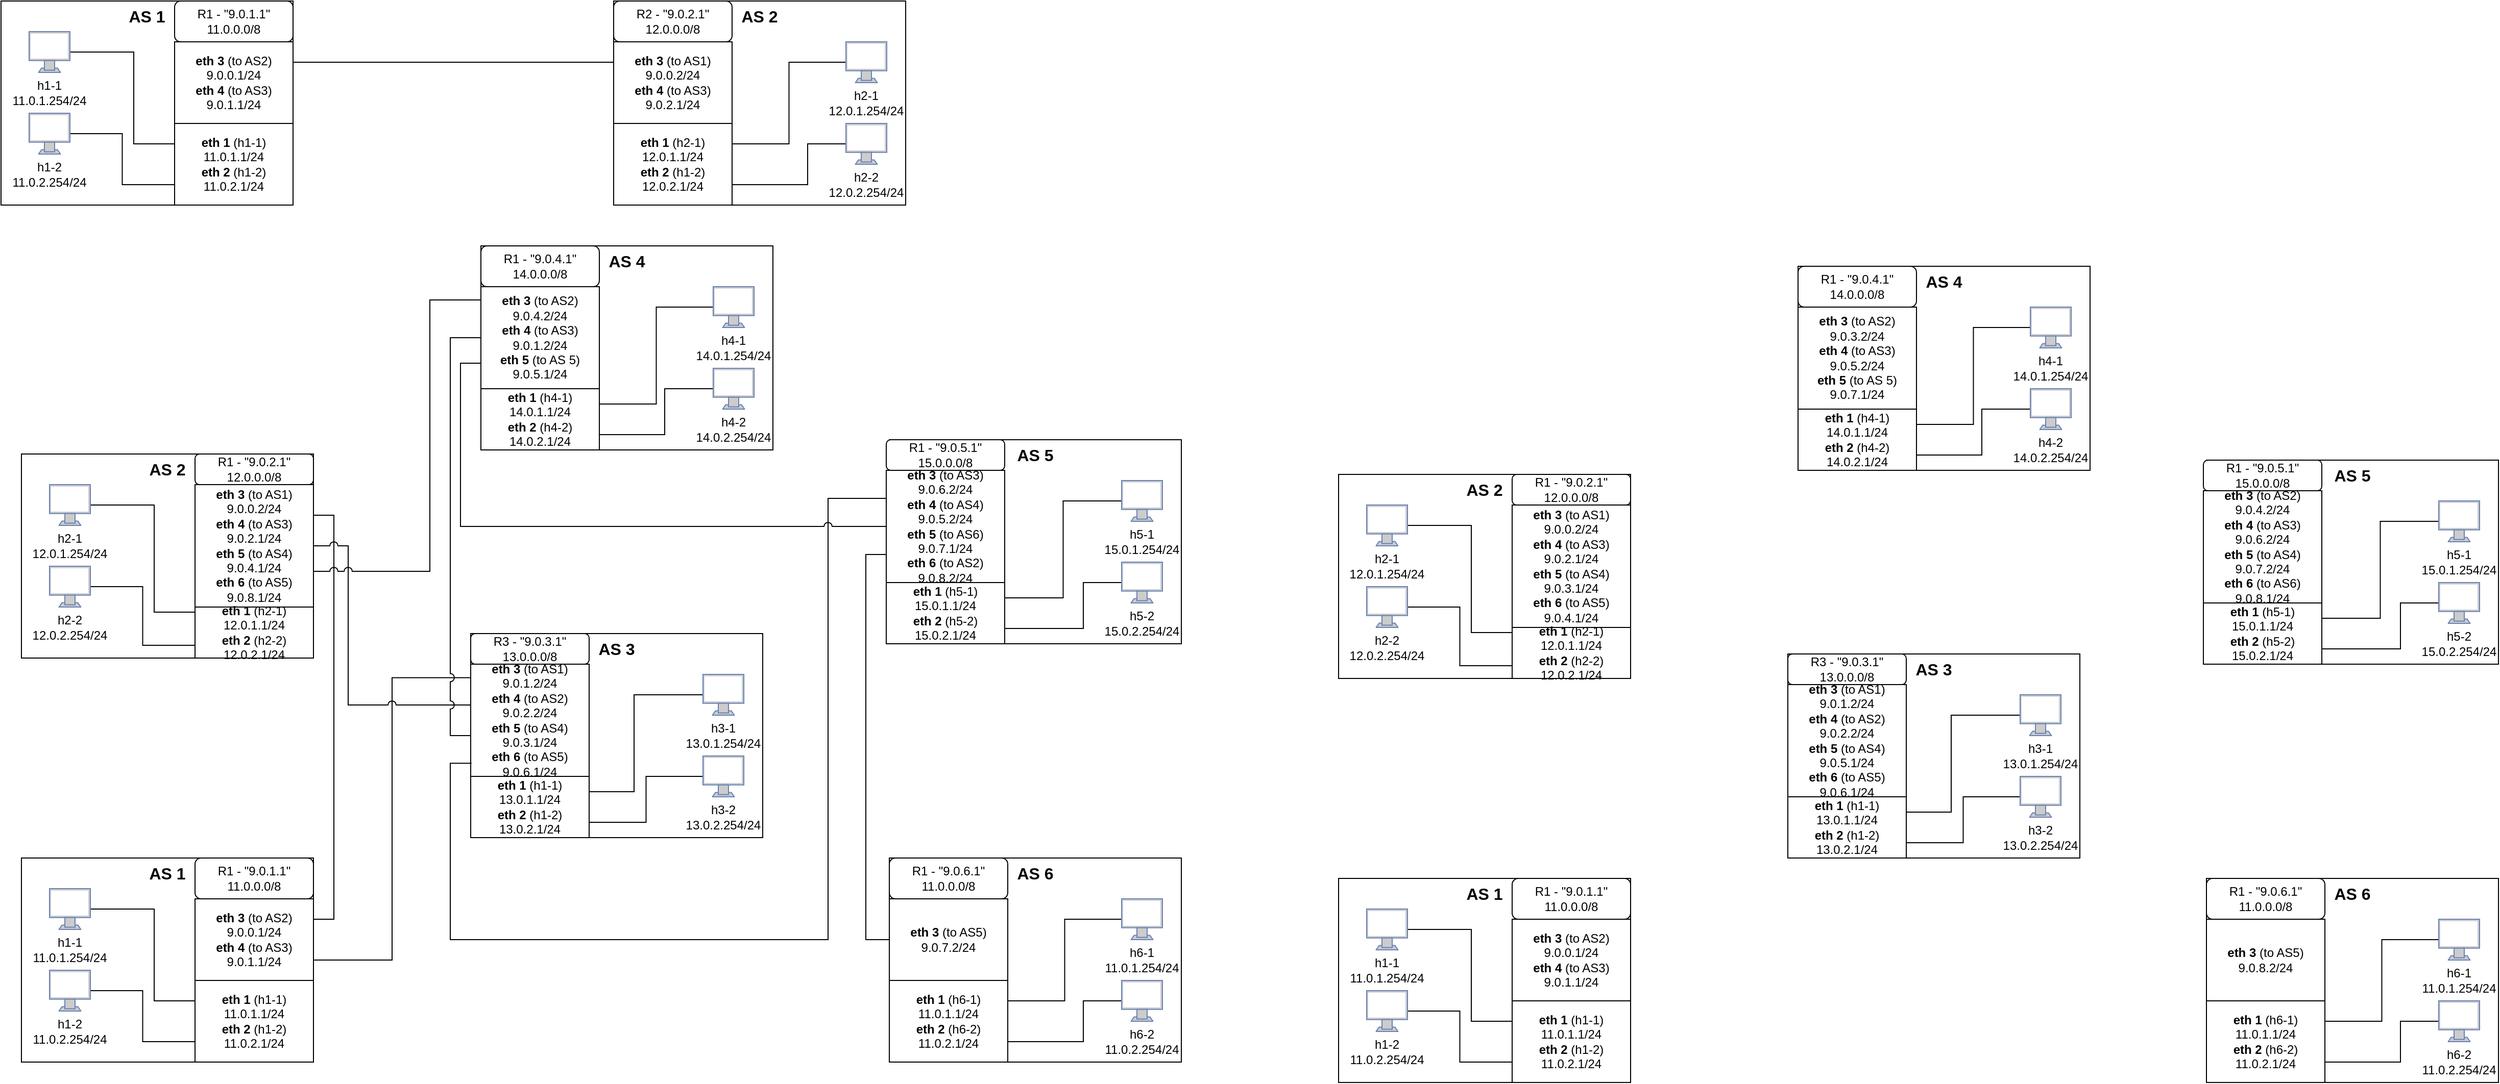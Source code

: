 <mxfile version="22.0.8" type="github">
  <diagram name="Page-1" id="0Aqso-qwS6Z3J9IVTtWJ">
    <mxGraphModel dx="1247" dy="1550" grid="1" gridSize="10" guides="1" tooltips="1" connect="1" arrows="1" fold="1" page="1" pageScale="1" pageWidth="1169" pageHeight="827" math="0" shadow="0">
      <root>
        <mxCell id="0" />
        <mxCell id="1" parent="0" />
        <mxCell id="vTHljmjJwnldgzH6gSCa-15" value="" style="group" parent="1" vertex="1" connectable="0">
          <mxGeometry y="-230" width="286" height="200" as="geometry" />
        </mxCell>
        <mxCell id="vTHljmjJwnldgzH6gSCa-3" value="" style="rounded=0;whiteSpace=wrap;html=1;" parent="vTHljmjJwnldgzH6gSCa-15" vertex="1">
          <mxGeometry width="286" height="200" as="geometry" />
        </mxCell>
        <mxCell id="vTHljmjJwnldgzH6gSCa-4" value="R1 - &quot;9.0.1.1&quot;&lt;br&gt;11.0.0.0/8" style="rounded=1;whiteSpace=wrap;html=1;" parent="vTHljmjJwnldgzH6gSCa-15" vertex="1">
          <mxGeometry x="170" width="116" height="40" as="geometry" />
        </mxCell>
        <mxCell id="vTHljmjJwnldgzH6gSCa-5" value="&lt;b&gt;eth 3 &lt;/b&gt;(to AS2)&lt;br&gt;9.0.0.1/24&lt;br&gt;&lt;b&gt;eth 4 &lt;/b&gt;(to AS3)&lt;br&gt;9.0.1.1/24" style="rounded=0;whiteSpace=wrap;html=1;" parent="vTHljmjJwnldgzH6gSCa-15" vertex="1">
          <mxGeometry x="170" y="40" width="116" height="80" as="geometry" />
        </mxCell>
        <mxCell id="vTHljmjJwnldgzH6gSCa-6" value="&lt;b&gt;eth 1&amp;nbsp;&lt;/b&gt;(h1-1)&lt;br&gt;11.0.1.1/24&lt;br&gt;&lt;b&gt;eth 2&amp;nbsp;&lt;/b&gt;(h1-2)&lt;br&gt;11.0.2.1/24" style="rounded=0;whiteSpace=wrap;html=1;" parent="vTHljmjJwnldgzH6gSCa-15" vertex="1">
          <mxGeometry x="170" y="120" width="116" height="80" as="geometry" />
        </mxCell>
        <mxCell id="vTHljmjJwnldgzH6gSCa-13" style="edgeStyle=orthogonalEdgeStyle;rounded=0;orthogonalLoop=1;jettySize=auto;html=1;exitX=1;exitY=0.5;exitDx=0;exitDy=0;exitPerimeter=0;entryX=0;entryY=0.25;entryDx=0;entryDy=0;endArrow=none;endFill=0;" parent="vTHljmjJwnldgzH6gSCa-15" source="vTHljmjJwnldgzH6gSCa-7" target="vTHljmjJwnldgzH6gSCa-6" edge="1">
          <mxGeometry relative="1" as="geometry">
            <Array as="points">
              <mxPoint x="130" y="50" />
              <mxPoint x="130" y="140" />
            </Array>
          </mxGeometry>
        </mxCell>
        <mxCell id="vTHljmjJwnldgzH6gSCa-7" value="" style="fontColor=#0066CC;verticalAlign=top;verticalLabelPosition=bottom;labelPosition=center;align=center;html=1;outlineConnect=0;fillColor=#CCCCCC;strokeColor=#6881B3;gradientColor=none;gradientDirection=north;strokeWidth=2;shape=mxgraph.networks.monitor;" parent="vTHljmjJwnldgzH6gSCa-15" vertex="1">
          <mxGeometry x="27.5" y="30" width="40" height="40" as="geometry" />
        </mxCell>
        <mxCell id="vTHljmjJwnldgzH6gSCa-9" value="h1-1&lt;br&gt;11.0.1.254/24" style="text;html=1;strokeColor=none;fillColor=none;align=center;verticalAlign=middle;whiteSpace=wrap;rounded=0;" parent="vTHljmjJwnldgzH6gSCa-15" vertex="1">
          <mxGeometry x="20" y="75" width="55" height="30" as="geometry" />
        </mxCell>
        <mxCell id="vTHljmjJwnldgzH6gSCa-12" style="edgeStyle=orthogonalEdgeStyle;rounded=0;orthogonalLoop=1;jettySize=auto;html=1;exitX=1;exitY=0.5;exitDx=0;exitDy=0;exitPerimeter=0;entryX=0;entryY=0.75;entryDx=0;entryDy=0;endArrow=none;endFill=0;" parent="vTHljmjJwnldgzH6gSCa-15" source="vTHljmjJwnldgzH6gSCa-10" target="vTHljmjJwnldgzH6gSCa-6" edge="1">
          <mxGeometry relative="1" as="geometry" />
        </mxCell>
        <mxCell id="vTHljmjJwnldgzH6gSCa-10" value="" style="fontColor=#0066CC;verticalAlign=top;verticalLabelPosition=bottom;labelPosition=center;align=center;html=1;outlineConnect=0;fillColor=#CCCCCC;strokeColor=#6881B3;gradientColor=none;gradientDirection=north;strokeWidth=2;shape=mxgraph.networks.monitor;" parent="vTHljmjJwnldgzH6gSCa-15" vertex="1">
          <mxGeometry x="27.5" y="110" width="40" height="40" as="geometry" />
        </mxCell>
        <mxCell id="vTHljmjJwnldgzH6gSCa-11" value="h1-2&lt;br&gt;11.0.2.254/24" style="text;html=1;strokeColor=none;fillColor=none;align=center;verticalAlign=middle;whiteSpace=wrap;rounded=0;" parent="vTHljmjJwnldgzH6gSCa-15" vertex="1">
          <mxGeometry x="20" y="155" width="55" height="30" as="geometry" />
        </mxCell>
        <mxCell id="vTHljmjJwnldgzH6gSCa-14" value="&lt;b&gt;&lt;font style=&quot;font-size: 16px;&quot;&gt;AS 1&lt;/font&gt;&lt;/b&gt;" style="text;html=1;strokeColor=none;fillColor=none;align=center;verticalAlign=middle;whiteSpace=wrap;rounded=0;" parent="vTHljmjJwnldgzH6gSCa-15" vertex="1">
          <mxGeometry x="113" width="60" height="30" as="geometry" />
        </mxCell>
        <mxCell id="vTHljmjJwnldgzH6gSCa-52" value="" style="group" parent="1" vertex="1" connectable="0">
          <mxGeometry x="600" y="-230" width="286" height="200" as="geometry" />
        </mxCell>
        <mxCell id="vTHljmjJwnldgzH6gSCa-53" value="" style="rounded=0;whiteSpace=wrap;html=1;" parent="vTHljmjJwnldgzH6gSCa-52" vertex="1">
          <mxGeometry width="286" height="200" as="geometry" />
        </mxCell>
        <mxCell id="vTHljmjJwnldgzH6gSCa-65" style="edgeStyle=orthogonalEdgeStyle;rounded=0;orthogonalLoop=1;jettySize=auto;html=1;exitX=0;exitY=0.5;exitDx=0;exitDy=0;exitPerimeter=0;entryX=1;entryY=0.25;entryDx=0;entryDy=0;endArrow=none;endFill=0;" parent="vTHljmjJwnldgzH6gSCa-52" source="vTHljmjJwnldgzH6gSCa-58" target="vTHljmjJwnldgzH6gSCa-56" edge="1">
          <mxGeometry relative="1" as="geometry" />
        </mxCell>
        <mxCell id="vTHljmjJwnldgzH6gSCa-58" value="" style="fontColor=#0066CC;verticalAlign=top;verticalLabelPosition=bottom;labelPosition=center;align=center;html=1;outlineConnect=0;fillColor=#CCCCCC;strokeColor=#6881B3;gradientColor=none;gradientDirection=north;strokeWidth=2;shape=mxgraph.networks.monitor;" parent="vTHljmjJwnldgzH6gSCa-52" vertex="1">
          <mxGeometry x="227.5" y="40" width="40" height="40" as="geometry" />
        </mxCell>
        <mxCell id="vTHljmjJwnldgzH6gSCa-59" value="h2-1&lt;br&gt;12.0.1.254/24" style="text;html=1;strokeColor=none;fillColor=none;align=center;verticalAlign=middle;whiteSpace=wrap;rounded=0;" parent="vTHljmjJwnldgzH6gSCa-52" vertex="1">
          <mxGeometry x="220" y="85" width="55" height="30" as="geometry" />
        </mxCell>
        <mxCell id="vTHljmjJwnldgzH6gSCa-66" style="edgeStyle=orthogonalEdgeStyle;rounded=0;orthogonalLoop=1;jettySize=auto;html=1;exitX=0;exitY=0.5;exitDx=0;exitDy=0;exitPerimeter=0;entryX=1;entryY=0.75;entryDx=0;entryDy=0;endArrow=none;endFill=0;" parent="vTHljmjJwnldgzH6gSCa-52" source="vTHljmjJwnldgzH6gSCa-61" target="vTHljmjJwnldgzH6gSCa-56" edge="1">
          <mxGeometry relative="1" as="geometry">
            <Array as="points">
              <mxPoint x="190" y="140" />
              <mxPoint x="190" y="180" />
            </Array>
          </mxGeometry>
        </mxCell>
        <mxCell id="vTHljmjJwnldgzH6gSCa-61" value="" style="fontColor=#0066CC;verticalAlign=top;verticalLabelPosition=bottom;labelPosition=center;align=center;html=1;outlineConnect=0;fillColor=#CCCCCC;strokeColor=#6881B3;gradientColor=none;gradientDirection=north;strokeWidth=2;shape=mxgraph.networks.monitor;" parent="vTHljmjJwnldgzH6gSCa-52" vertex="1">
          <mxGeometry x="227.5" y="120" width="40" height="40" as="geometry" />
        </mxCell>
        <mxCell id="vTHljmjJwnldgzH6gSCa-62" value="h2-2&lt;br&gt;12.0.2.254/24" style="text;html=1;strokeColor=none;fillColor=none;align=center;verticalAlign=middle;whiteSpace=wrap;rounded=0;" parent="vTHljmjJwnldgzH6gSCa-52" vertex="1">
          <mxGeometry x="220" y="165" width="55" height="30" as="geometry" />
        </mxCell>
        <mxCell id="vTHljmjJwnldgzH6gSCa-63" value="&lt;b&gt;&lt;font style=&quot;font-size: 16px;&quot;&gt;AS 2&lt;/font&gt;&lt;/b&gt;" style="text;html=1;strokeColor=none;fillColor=none;align=center;verticalAlign=middle;whiteSpace=wrap;rounded=0;" parent="vTHljmjJwnldgzH6gSCa-52" vertex="1">
          <mxGeometry x="113" width="60" height="30" as="geometry" />
        </mxCell>
        <mxCell id="vTHljmjJwnldgzH6gSCa-54" value="R2 - &quot;9.0.2.1&quot;&lt;br&gt;12.0.0.0/8" style="rounded=1;whiteSpace=wrap;html=1;" parent="vTHljmjJwnldgzH6gSCa-52" vertex="1">
          <mxGeometry width="116" height="40" as="geometry" />
        </mxCell>
        <mxCell id="vTHljmjJwnldgzH6gSCa-55" value="&lt;b&gt;eth 3 &lt;/b&gt;(to AS1)&lt;br&gt;9.0.0.2/24&lt;br&gt;&lt;b&gt;eth 4 &lt;/b&gt;(to AS3)&lt;br&gt;9.0.2.1/24" style="rounded=0;whiteSpace=wrap;html=1;" parent="vTHljmjJwnldgzH6gSCa-52" vertex="1">
          <mxGeometry y="40" width="116" height="80" as="geometry" />
        </mxCell>
        <mxCell id="vTHljmjJwnldgzH6gSCa-56" value="&lt;b&gt;eth 1&amp;nbsp;&lt;/b&gt;(h2-1)&lt;br&gt;12.0.1.1/24&lt;br&gt;&lt;b&gt;eth 2&amp;nbsp;&lt;/b&gt;(h1-2)&lt;br&gt;12.0.2.1/24" style="rounded=0;whiteSpace=wrap;html=1;" parent="vTHljmjJwnldgzH6gSCa-52" vertex="1">
          <mxGeometry y="120" width="116" height="80" as="geometry" />
        </mxCell>
        <mxCell id="vTHljmjJwnldgzH6gSCa-67" style="edgeStyle=orthogonalEdgeStyle;rounded=0;orthogonalLoop=1;jettySize=auto;html=1;exitX=1;exitY=0.25;exitDx=0;exitDy=0;entryX=0;entryY=0.25;entryDx=0;entryDy=0;endArrow=none;endFill=0;" parent="1" source="vTHljmjJwnldgzH6gSCa-5" target="vTHljmjJwnldgzH6gSCa-55" edge="1">
          <mxGeometry relative="1" as="geometry" />
        </mxCell>
        <mxCell id="vTHljmjJwnldgzH6gSCa-80" value="" style="group" parent="1" vertex="1" connectable="0">
          <mxGeometry x="20" y="610" width="286" height="200" as="geometry" />
        </mxCell>
        <mxCell id="vTHljmjJwnldgzH6gSCa-81" value="" style="rounded=0;whiteSpace=wrap;html=1;" parent="vTHljmjJwnldgzH6gSCa-80" vertex="1">
          <mxGeometry width="286" height="200" as="geometry" />
        </mxCell>
        <mxCell id="vTHljmjJwnldgzH6gSCa-82" value="R1 - &quot;9.0.1.1&quot;&lt;br&gt;11.0.0.0/8" style="rounded=1;whiteSpace=wrap;html=1;" parent="vTHljmjJwnldgzH6gSCa-80" vertex="1">
          <mxGeometry x="170" width="116" height="40" as="geometry" />
        </mxCell>
        <mxCell id="vTHljmjJwnldgzH6gSCa-83" value="&lt;b&gt;eth 3 &lt;/b&gt;(to AS2)&lt;br&gt;9.0.0.1/24&lt;br&gt;&lt;b&gt;eth 4 &lt;/b&gt;(to AS3)&lt;br&gt;9.0.1.1/24" style="rounded=0;whiteSpace=wrap;html=1;" parent="vTHljmjJwnldgzH6gSCa-80" vertex="1">
          <mxGeometry x="170" y="40" width="116" height="80" as="geometry" />
        </mxCell>
        <mxCell id="vTHljmjJwnldgzH6gSCa-84" value="&lt;b&gt;eth 1&amp;nbsp;&lt;/b&gt;(h1-1)&lt;br&gt;11.0.1.1/24&lt;br&gt;&lt;b&gt;eth 2&amp;nbsp;&lt;/b&gt;(h1-2)&lt;br&gt;11.0.2.1/24" style="rounded=0;whiteSpace=wrap;html=1;" parent="vTHljmjJwnldgzH6gSCa-80" vertex="1">
          <mxGeometry x="170" y="120" width="116" height="80" as="geometry" />
        </mxCell>
        <mxCell id="vTHljmjJwnldgzH6gSCa-85" style="edgeStyle=orthogonalEdgeStyle;rounded=0;orthogonalLoop=1;jettySize=auto;html=1;exitX=1;exitY=0.5;exitDx=0;exitDy=0;exitPerimeter=0;entryX=0;entryY=0.25;entryDx=0;entryDy=0;endArrow=none;endFill=0;" parent="vTHljmjJwnldgzH6gSCa-80" source="vTHljmjJwnldgzH6gSCa-86" target="vTHljmjJwnldgzH6gSCa-84" edge="1">
          <mxGeometry relative="1" as="geometry">
            <Array as="points">
              <mxPoint x="130" y="50" />
              <mxPoint x="130" y="140" />
            </Array>
          </mxGeometry>
        </mxCell>
        <mxCell id="vTHljmjJwnldgzH6gSCa-86" value="" style="fontColor=#0066CC;verticalAlign=top;verticalLabelPosition=bottom;labelPosition=center;align=center;html=1;outlineConnect=0;fillColor=#CCCCCC;strokeColor=#6881B3;gradientColor=none;gradientDirection=north;strokeWidth=2;shape=mxgraph.networks.monitor;" parent="vTHljmjJwnldgzH6gSCa-80" vertex="1">
          <mxGeometry x="27.5" y="30" width="40" height="40" as="geometry" />
        </mxCell>
        <mxCell id="vTHljmjJwnldgzH6gSCa-87" value="h1-1&lt;br&gt;11.0.1.254/24" style="text;html=1;strokeColor=none;fillColor=none;align=center;verticalAlign=middle;whiteSpace=wrap;rounded=0;" parent="vTHljmjJwnldgzH6gSCa-80" vertex="1">
          <mxGeometry x="20" y="75" width="55" height="30" as="geometry" />
        </mxCell>
        <mxCell id="vTHljmjJwnldgzH6gSCa-88" style="edgeStyle=orthogonalEdgeStyle;rounded=0;orthogonalLoop=1;jettySize=auto;html=1;exitX=1;exitY=0.5;exitDx=0;exitDy=0;exitPerimeter=0;entryX=0;entryY=0.75;entryDx=0;entryDy=0;endArrow=none;endFill=0;" parent="vTHljmjJwnldgzH6gSCa-80" source="vTHljmjJwnldgzH6gSCa-89" target="vTHljmjJwnldgzH6gSCa-84" edge="1">
          <mxGeometry relative="1" as="geometry" />
        </mxCell>
        <mxCell id="vTHljmjJwnldgzH6gSCa-89" value="" style="fontColor=#0066CC;verticalAlign=top;verticalLabelPosition=bottom;labelPosition=center;align=center;html=1;outlineConnect=0;fillColor=#CCCCCC;strokeColor=#6881B3;gradientColor=none;gradientDirection=north;strokeWidth=2;shape=mxgraph.networks.monitor;" parent="vTHljmjJwnldgzH6gSCa-80" vertex="1">
          <mxGeometry x="27.5" y="110" width="40" height="40" as="geometry" />
        </mxCell>
        <mxCell id="vTHljmjJwnldgzH6gSCa-90" value="h1-2&lt;br&gt;11.0.2.254/24" style="text;html=1;strokeColor=none;fillColor=none;align=center;verticalAlign=middle;whiteSpace=wrap;rounded=0;" parent="vTHljmjJwnldgzH6gSCa-80" vertex="1">
          <mxGeometry x="20" y="155" width="55" height="30" as="geometry" />
        </mxCell>
        <mxCell id="vTHljmjJwnldgzH6gSCa-91" value="&lt;b&gt;&lt;font style=&quot;font-size: 16px;&quot;&gt;AS 1&lt;/font&gt;&lt;/b&gt;" style="text;html=1;strokeColor=none;fillColor=none;align=center;verticalAlign=middle;whiteSpace=wrap;rounded=0;" parent="vTHljmjJwnldgzH6gSCa-80" vertex="1">
          <mxGeometry x="113" width="60" height="30" as="geometry" />
        </mxCell>
        <mxCell id="vTHljmjJwnldgzH6gSCa-92" value="" style="group" parent="1" vertex="1" connectable="0">
          <mxGeometry x="870" y="610" width="286" height="200" as="geometry" />
        </mxCell>
        <mxCell id="vTHljmjJwnldgzH6gSCa-93" value="" style="rounded=0;whiteSpace=wrap;html=1;" parent="vTHljmjJwnldgzH6gSCa-92" vertex="1">
          <mxGeometry width="286" height="200" as="geometry" />
        </mxCell>
        <mxCell id="vTHljmjJwnldgzH6gSCa-172" style="edgeStyle=orthogonalEdgeStyle;rounded=0;orthogonalLoop=1;jettySize=auto;html=1;exitX=0;exitY=0.5;exitDx=0;exitDy=0;exitPerimeter=0;entryX=1;entryY=0.25;entryDx=0;entryDy=0;endArrow=none;endFill=0;" parent="vTHljmjJwnldgzH6gSCa-92" source="vTHljmjJwnldgzH6gSCa-98" target="vTHljmjJwnldgzH6gSCa-96" edge="1">
          <mxGeometry relative="1" as="geometry" />
        </mxCell>
        <mxCell id="vTHljmjJwnldgzH6gSCa-98" value="" style="fontColor=#0066CC;verticalAlign=top;verticalLabelPosition=bottom;labelPosition=center;align=center;html=1;outlineConnect=0;fillColor=#CCCCCC;strokeColor=#6881B3;gradientColor=none;gradientDirection=north;strokeWidth=2;shape=mxgraph.networks.monitor;" parent="vTHljmjJwnldgzH6gSCa-92" vertex="1">
          <mxGeometry x="227.5" y="40" width="40" height="40" as="geometry" />
        </mxCell>
        <mxCell id="vTHljmjJwnldgzH6gSCa-99" value="h6-1&lt;br&gt;11.0.1.254/24" style="text;html=1;strokeColor=none;fillColor=none;align=center;verticalAlign=middle;whiteSpace=wrap;rounded=0;" parent="vTHljmjJwnldgzH6gSCa-92" vertex="1">
          <mxGeometry x="220" y="85" width="55" height="30" as="geometry" />
        </mxCell>
        <mxCell id="vTHljmjJwnldgzH6gSCa-173" style="edgeStyle=orthogonalEdgeStyle;rounded=0;orthogonalLoop=1;jettySize=auto;html=1;exitX=0;exitY=0.5;exitDx=0;exitDy=0;exitPerimeter=0;entryX=1;entryY=0.75;entryDx=0;entryDy=0;endArrow=none;endFill=0;" parent="vTHljmjJwnldgzH6gSCa-92" source="vTHljmjJwnldgzH6gSCa-101" target="vTHljmjJwnldgzH6gSCa-96" edge="1">
          <mxGeometry relative="1" as="geometry">
            <Array as="points">
              <mxPoint x="190" y="140" />
              <mxPoint x="190" y="180" />
            </Array>
          </mxGeometry>
        </mxCell>
        <mxCell id="vTHljmjJwnldgzH6gSCa-101" value="" style="fontColor=#0066CC;verticalAlign=top;verticalLabelPosition=bottom;labelPosition=center;align=center;html=1;outlineConnect=0;fillColor=#CCCCCC;strokeColor=#6881B3;gradientColor=none;gradientDirection=north;strokeWidth=2;shape=mxgraph.networks.monitor;" parent="vTHljmjJwnldgzH6gSCa-92" vertex="1">
          <mxGeometry x="227.5" y="120" width="40" height="40" as="geometry" />
        </mxCell>
        <mxCell id="vTHljmjJwnldgzH6gSCa-102" value="h6-2&lt;br&gt;11.0.2.254/24" style="text;html=1;strokeColor=none;fillColor=none;align=center;verticalAlign=middle;whiteSpace=wrap;rounded=0;" parent="vTHljmjJwnldgzH6gSCa-92" vertex="1">
          <mxGeometry x="220" y="165" width="55" height="30" as="geometry" />
        </mxCell>
        <mxCell id="vTHljmjJwnldgzH6gSCa-103" value="&lt;b&gt;&lt;font style=&quot;font-size: 16px;&quot;&gt;AS 6&lt;/font&gt;&lt;/b&gt;" style="text;html=1;strokeColor=none;fillColor=none;align=center;verticalAlign=middle;whiteSpace=wrap;rounded=0;" parent="vTHljmjJwnldgzH6gSCa-92" vertex="1">
          <mxGeometry x="113" width="60" height="30" as="geometry" />
        </mxCell>
        <mxCell id="vTHljmjJwnldgzH6gSCa-94" value="R1 - &quot;9.0.6.1&quot;&lt;br&gt;11.0.0.0/8" style="rounded=1;whiteSpace=wrap;html=1;" parent="vTHljmjJwnldgzH6gSCa-92" vertex="1">
          <mxGeometry width="116" height="40" as="geometry" />
        </mxCell>
        <mxCell id="vTHljmjJwnldgzH6gSCa-95" value="&lt;b&gt;eth 3 &lt;/b&gt;(to AS5)&lt;br&gt;9.0.7.2/24" style="rounded=0;whiteSpace=wrap;html=1;" parent="vTHljmjJwnldgzH6gSCa-92" vertex="1">
          <mxGeometry y="40" width="116" height="80" as="geometry" />
        </mxCell>
        <mxCell id="vTHljmjJwnldgzH6gSCa-96" value="&lt;b&gt;eth 1&amp;nbsp;&lt;/b&gt;(h6-1)&lt;br&gt;11.0.1.1/24&lt;br&gt;&lt;b&gt;eth 2&amp;nbsp;&lt;/b&gt;(h6-2)&lt;br&gt;11.0.2.1/24" style="rounded=0;whiteSpace=wrap;html=1;" parent="vTHljmjJwnldgzH6gSCa-92" vertex="1">
          <mxGeometry y="120" width="116" height="80" as="geometry" />
        </mxCell>
        <mxCell id="vTHljmjJwnldgzH6gSCa-104" value="" style="group" parent="1" vertex="1" connectable="0">
          <mxGeometry x="20" y="214" width="286" height="200" as="geometry" />
        </mxCell>
        <mxCell id="vTHljmjJwnldgzH6gSCa-105" value="" style="rounded=0;whiteSpace=wrap;html=1;" parent="vTHljmjJwnldgzH6gSCa-104" vertex="1">
          <mxGeometry width="286" height="200" as="geometry" />
        </mxCell>
        <mxCell id="vTHljmjJwnldgzH6gSCa-106" value="R1 - &quot;9.0.2.1&quot;&lt;br&gt;12.0.0.0/8" style="rounded=1;whiteSpace=wrap;html=1;" parent="vTHljmjJwnldgzH6gSCa-104" vertex="1">
          <mxGeometry x="170" width="116" height="30" as="geometry" />
        </mxCell>
        <mxCell id="vTHljmjJwnldgzH6gSCa-107" value="&lt;b&gt;eth 3 &lt;/b&gt;(to AS1)&lt;br&gt;9.0.0.2/24&lt;br&gt;&lt;b&gt;eth 4 &lt;/b&gt;(to AS3)&lt;br&gt;9.0.2.1/24&lt;br&gt;&lt;b&gt;eth 5 &lt;/b&gt;(to AS4)&lt;br&gt;9.0.4.1/24&lt;br&gt;&lt;b&gt;eth 6 &lt;/b&gt;(to AS5)&lt;br&gt;9.0.8.1/24" style="rounded=0;whiteSpace=wrap;html=1;" parent="vTHljmjJwnldgzH6gSCa-104" vertex="1">
          <mxGeometry x="170" y="30" width="116" height="120" as="geometry" />
        </mxCell>
        <mxCell id="vTHljmjJwnldgzH6gSCa-108" value="&lt;b&gt;eth 1&amp;nbsp;&lt;/b&gt;(h2-1)&lt;br&gt;12.0.1.1/24&lt;br&gt;&lt;b&gt;eth 2&amp;nbsp;&lt;/b&gt;(h2-2)&lt;br&gt;12.0.2.1/24" style="rounded=0;whiteSpace=wrap;html=1;" parent="vTHljmjJwnldgzH6gSCa-104" vertex="1">
          <mxGeometry x="170" y="150" width="116" height="50" as="geometry" />
        </mxCell>
        <mxCell id="vTHljmjJwnldgzH6gSCa-175" style="edgeStyle=orthogonalEdgeStyle;rounded=0;orthogonalLoop=1;jettySize=auto;html=1;exitX=1;exitY=0.5;exitDx=0;exitDy=0;exitPerimeter=0;entryX=0;entryY=0.25;entryDx=0;entryDy=0;endArrow=none;endFill=0;" parent="vTHljmjJwnldgzH6gSCa-104" source="vTHljmjJwnldgzH6gSCa-110" target="vTHljmjJwnldgzH6gSCa-108" edge="1">
          <mxGeometry relative="1" as="geometry">
            <Array as="points">
              <mxPoint x="130" y="50" />
              <mxPoint x="130" y="155" />
            </Array>
          </mxGeometry>
        </mxCell>
        <mxCell id="vTHljmjJwnldgzH6gSCa-110" value="" style="fontColor=#0066CC;verticalAlign=top;verticalLabelPosition=bottom;labelPosition=center;align=center;html=1;outlineConnect=0;fillColor=#CCCCCC;strokeColor=#6881B3;gradientColor=none;gradientDirection=north;strokeWidth=2;shape=mxgraph.networks.monitor;" parent="vTHljmjJwnldgzH6gSCa-104" vertex="1">
          <mxGeometry x="27.5" y="30" width="40" height="40" as="geometry" />
        </mxCell>
        <mxCell id="vTHljmjJwnldgzH6gSCa-111" value="h2-1&lt;br&gt;12.0.1.254/24" style="text;html=1;strokeColor=none;fillColor=none;align=center;verticalAlign=middle;whiteSpace=wrap;rounded=0;" parent="vTHljmjJwnldgzH6gSCa-104" vertex="1">
          <mxGeometry x="20" y="75" width="55" height="30" as="geometry" />
        </mxCell>
        <mxCell id="vTHljmjJwnldgzH6gSCa-174" style="edgeStyle=orthogonalEdgeStyle;rounded=0;orthogonalLoop=1;jettySize=auto;html=1;exitX=1;exitY=0.5;exitDx=0;exitDy=0;exitPerimeter=0;entryX=0;entryY=0.75;entryDx=0;entryDy=0;endArrow=none;endFill=0;" parent="vTHljmjJwnldgzH6gSCa-104" source="vTHljmjJwnldgzH6gSCa-113" target="vTHljmjJwnldgzH6gSCa-108" edge="1">
          <mxGeometry relative="1" as="geometry" />
        </mxCell>
        <mxCell id="vTHljmjJwnldgzH6gSCa-113" value="" style="fontColor=#0066CC;verticalAlign=top;verticalLabelPosition=bottom;labelPosition=center;align=center;html=1;outlineConnect=0;fillColor=#CCCCCC;strokeColor=#6881B3;gradientColor=none;gradientDirection=north;strokeWidth=2;shape=mxgraph.networks.monitor;" parent="vTHljmjJwnldgzH6gSCa-104" vertex="1">
          <mxGeometry x="27.5" y="110" width="40" height="40" as="geometry" />
        </mxCell>
        <mxCell id="vTHljmjJwnldgzH6gSCa-114" value="h2-2&lt;br&gt;12.0.2.254/24" style="text;html=1;strokeColor=none;fillColor=none;align=center;verticalAlign=middle;whiteSpace=wrap;rounded=0;" parent="vTHljmjJwnldgzH6gSCa-104" vertex="1">
          <mxGeometry x="20" y="155" width="55" height="30" as="geometry" />
        </mxCell>
        <mxCell id="vTHljmjJwnldgzH6gSCa-115" value="&lt;b&gt;&lt;font style=&quot;font-size: 16px;&quot;&gt;AS 2&lt;/font&gt;&lt;/b&gt;" style="text;html=1;strokeColor=none;fillColor=none;align=center;verticalAlign=middle;whiteSpace=wrap;rounded=0;" parent="vTHljmjJwnldgzH6gSCa-104" vertex="1">
          <mxGeometry x="113" width="60" height="30" as="geometry" />
        </mxCell>
        <mxCell id="vTHljmjJwnldgzH6gSCa-116" value="" style="group" parent="1" vertex="1" connectable="0">
          <mxGeometry x="460" y="390" width="286" height="200" as="geometry" />
        </mxCell>
        <mxCell id="vTHljmjJwnldgzH6gSCa-117" value="" style="rounded=0;whiteSpace=wrap;html=1;" parent="vTHljmjJwnldgzH6gSCa-116" vertex="1">
          <mxGeometry width="286" height="200" as="geometry" />
        </mxCell>
        <mxCell id="vTHljmjJwnldgzH6gSCa-171" style="edgeStyle=orthogonalEdgeStyle;rounded=0;orthogonalLoop=1;jettySize=auto;html=1;exitX=0;exitY=0.5;exitDx=0;exitDy=0;exitPerimeter=0;entryX=1;entryY=0.25;entryDx=0;entryDy=0;endArrow=none;endFill=0;" parent="vTHljmjJwnldgzH6gSCa-116" source="vTHljmjJwnldgzH6gSCa-122" target="vTHljmjJwnldgzH6gSCa-120" edge="1">
          <mxGeometry relative="1" as="geometry">
            <Array as="points">
              <mxPoint x="160" y="60" />
              <mxPoint x="160" y="155" />
            </Array>
          </mxGeometry>
        </mxCell>
        <mxCell id="vTHljmjJwnldgzH6gSCa-122" value="" style="fontColor=#0066CC;verticalAlign=top;verticalLabelPosition=bottom;labelPosition=center;align=center;html=1;outlineConnect=0;fillColor=#CCCCCC;strokeColor=#6881B3;gradientColor=none;gradientDirection=north;strokeWidth=2;shape=mxgraph.networks.monitor;" parent="vTHljmjJwnldgzH6gSCa-116" vertex="1">
          <mxGeometry x="227.5" y="40" width="40" height="40" as="geometry" />
        </mxCell>
        <mxCell id="vTHljmjJwnldgzH6gSCa-123" value="h3-1&lt;br&gt;13.0.1.254/24" style="text;html=1;strokeColor=none;fillColor=none;align=center;verticalAlign=middle;whiteSpace=wrap;rounded=0;" parent="vTHljmjJwnldgzH6gSCa-116" vertex="1">
          <mxGeometry x="220" y="85" width="55" height="30" as="geometry" />
        </mxCell>
        <mxCell id="vTHljmjJwnldgzH6gSCa-170" style="edgeStyle=orthogonalEdgeStyle;rounded=0;orthogonalLoop=1;jettySize=auto;html=1;exitX=0;exitY=0.5;exitDx=0;exitDy=0;exitPerimeter=0;entryX=1;entryY=0.75;entryDx=0;entryDy=0;endArrow=none;endFill=0;" parent="vTHljmjJwnldgzH6gSCa-116" source="vTHljmjJwnldgzH6gSCa-125" target="vTHljmjJwnldgzH6gSCa-120" edge="1">
          <mxGeometry relative="1" as="geometry" />
        </mxCell>
        <mxCell id="vTHljmjJwnldgzH6gSCa-125" value="" style="fontColor=#0066CC;verticalAlign=top;verticalLabelPosition=bottom;labelPosition=center;align=center;html=1;outlineConnect=0;fillColor=#CCCCCC;strokeColor=#6881B3;gradientColor=none;gradientDirection=north;strokeWidth=2;shape=mxgraph.networks.monitor;" parent="vTHljmjJwnldgzH6gSCa-116" vertex="1">
          <mxGeometry x="227.5" y="120" width="40" height="40" as="geometry" />
        </mxCell>
        <mxCell id="vTHljmjJwnldgzH6gSCa-126" value="h3-2&lt;br&gt;13.0.2.254/24" style="text;html=1;strokeColor=none;fillColor=none;align=center;verticalAlign=middle;whiteSpace=wrap;rounded=0;" parent="vTHljmjJwnldgzH6gSCa-116" vertex="1">
          <mxGeometry x="220" y="165" width="55" height="30" as="geometry" />
        </mxCell>
        <mxCell id="vTHljmjJwnldgzH6gSCa-127" value="&lt;b&gt;&lt;font style=&quot;font-size: 16px;&quot;&gt;AS 3&lt;/font&gt;&lt;/b&gt;" style="text;html=1;strokeColor=none;fillColor=none;align=center;verticalAlign=middle;whiteSpace=wrap;rounded=0;" parent="vTHljmjJwnldgzH6gSCa-116" vertex="1">
          <mxGeometry x="113" width="60" height="30" as="geometry" />
        </mxCell>
        <mxCell id="vTHljmjJwnldgzH6gSCa-118" value="R3 - &quot;9.0.3.1&quot;&lt;br&gt;13.0.0.0/8" style="rounded=1;whiteSpace=wrap;html=1;" parent="vTHljmjJwnldgzH6gSCa-116" vertex="1">
          <mxGeometry width="116" height="30" as="geometry" />
        </mxCell>
        <mxCell id="vTHljmjJwnldgzH6gSCa-119" value="&lt;b&gt;eth 3 &lt;/b&gt;(to AS1)&lt;br&gt;9.0.1.2/24&lt;br&gt;&lt;b&gt;eth 4 &lt;/b&gt;(to AS2)&lt;br&gt;9.0.2.2/24&lt;br&gt;&lt;b&gt;eth 5 &lt;/b&gt;(to AS4)&lt;br&gt;9.0.3.1/24&lt;br&gt;&lt;b&gt;eth 6 &lt;/b&gt;(to AS5)&lt;br&gt;9.0.6.1/24" style="rounded=0;whiteSpace=wrap;html=1;" parent="vTHljmjJwnldgzH6gSCa-116" vertex="1">
          <mxGeometry y="30" width="116" height="110" as="geometry" />
        </mxCell>
        <mxCell id="vTHljmjJwnldgzH6gSCa-120" value="&lt;b&gt;eth 1&amp;nbsp;&lt;/b&gt;(h1-1)&lt;br&gt;13.0.1.1/24&lt;br&gt;&lt;b&gt;eth 2&amp;nbsp;&lt;/b&gt;(h1-2)&lt;br&gt;13.0.2.1/24" style="rounded=0;whiteSpace=wrap;html=1;" parent="vTHljmjJwnldgzH6gSCa-116" vertex="1">
          <mxGeometry y="140" width="116" height="60" as="geometry" />
        </mxCell>
        <mxCell id="vTHljmjJwnldgzH6gSCa-128" value="" style="group" parent="1" vertex="1" connectable="0">
          <mxGeometry x="470" y="10" width="286" height="200" as="geometry" />
        </mxCell>
        <mxCell id="vTHljmjJwnldgzH6gSCa-129" value="" style="rounded=0;whiteSpace=wrap;html=1;" parent="vTHljmjJwnldgzH6gSCa-128" vertex="1">
          <mxGeometry width="286" height="200" as="geometry" />
        </mxCell>
        <mxCell id="vTHljmjJwnldgzH6gSCa-176" style="edgeStyle=orthogonalEdgeStyle;rounded=0;orthogonalLoop=1;jettySize=auto;html=1;exitX=0;exitY=0.5;exitDx=0;exitDy=0;exitPerimeter=0;entryX=1;entryY=0.25;entryDx=0;entryDy=0;endArrow=none;endFill=0;" parent="vTHljmjJwnldgzH6gSCa-128" source="vTHljmjJwnldgzH6gSCa-134" target="vTHljmjJwnldgzH6gSCa-132" edge="1">
          <mxGeometry relative="1" as="geometry" />
        </mxCell>
        <mxCell id="vTHljmjJwnldgzH6gSCa-134" value="" style="fontColor=#0066CC;verticalAlign=top;verticalLabelPosition=bottom;labelPosition=center;align=center;html=1;outlineConnect=0;fillColor=#CCCCCC;strokeColor=#6881B3;gradientColor=none;gradientDirection=north;strokeWidth=2;shape=mxgraph.networks.monitor;" parent="vTHljmjJwnldgzH6gSCa-128" vertex="1">
          <mxGeometry x="227.5" y="40" width="40" height="40" as="geometry" />
        </mxCell>
        <mxCell id="vTHljmjJwnldgzH6gSCa-135" value="h4-1&lt;br&gt;14.0.1.254/24" style="text;html=1;strokeColor=none;fillColor=none;align=center;verticalAlign=middle;whiteSpace=wrap;rounded=0;" parent="vTHljmjJwnldgzH6gSCa-128" vertex="1">
          <mxGeometry x="220" y="85" width="55" height="30" as="geometry" />
        </mxCell>
        <mxCell id="vTHljmjJwnldgzH6gSCa-177" style="edgeStyle=orthogonalEdgeStyle;rounded=0;orthogonalLoop=1;jettySize=auto;html=1;exitX=0;exitY=0.5;exitDx=0;exitDy=0;exitPerimeter=0;entryX=1;entryY=0.75;entryDx=0;entryDy=0;endArrow=none;endFill=0;" parent="vTHljmjJwnldgzH6gSCa-128" source="vTHljmjJwnldgzH6gSCa-137" target="vTHljmjJwnldgzH6gSCa-132" edge="1">
          <mxGeometry relative="1" as="geometry">
            <Array as="points">
              <mxPoint x="180" y="140" />
              <mxPoint x="180" y="185" />
            </Array>
          </mxGeometry>
        </mxCell>
        <mxCell id="vTHljmjJwnldgzH6gSCa-137" value="" style="fontColor=#0066CC;verticalAlign=top;verticalLabelPosition=bottom;labelPosition=center;align=center;html=1;outlineConnect=0;fillColor=#CCCCCC;strokeColor=#6881B3;gradientColor=none;gradientDirection=north;strokeWidth=2;shape=mxgraph.networks.monitor;" parent="vTHljmjJwnldgzH6gSCa-128" vertex="1">
          <mxGeometry x="227.5" y="120" width="40" height="40" as="geometry" />
        </mxCell>
        <mxCell id="vTHljmjJwnldgzH6gSCa-138" value="h4-2&lt;br&gt;14.0.2.254/24" style="text;html=1;strokeColor=none;fillColor=none;align=center;verticalAlign=middle;whiteSpace=wrap;rounded=0;" parent="vTHljmjJwnldgzH6gSCa-128" vertex="1">
          <mxGeometry x="220" y="165" width="55" height="30" as="geometry" />
        </mxCell>
        <mxCell id="vTHljmjJwnldgzH6gSCa-139" value="&lt;b&gt;&lt;font style=&quot;font-size: 16px;&quot;&gt;AS 4&lt;/font&gt;&lt;/b&gt;" style="text;html=1;strokeColor=none;fillColor=none;align=center;verticalAlign=middle;whiteSpace=wrap;rounded=0;" parent="vTHljmjJwnldgzH6gSCa-128" vertex="1">
          <mxGeometry x="113" width="60" height="30" as="geometry" />
        </mxCell>
        <mxCell id="vTHljmjJwnldgzH6gSCa-130" value="R1 - &quot;9.0.4.1&quot;&lt;br&gt;14.0.0.0/8" style="rounded=1;whiteSpace=wrap;html=1;" parent="vTHljmjJwnldgzH6gSCa-128" vertex="1">
          <mxGeometry width="116" height="40" as="geometry" />
        </mxCell>
        <mxCell id="vTHljmjJwnldgzH6gSCa-131" value="&lt;b&gt;eth 3 &lt;/b&gt;(to AS2)&lt;br&gt;9.0.4.2/24&lt;br&gt;&lt;b&gt;eth 4 &lt;/b&gt;(to AS3)&lt;br&gt;9.0.1.2/24&lt;br&gt;&lt;b&gt;eth 5 &lt;/b&gt;(to AS 5)&lt;br&gt;9.0.5.1/24" style="rounded=0;whiteSpace=wrap;html=1;" parent="vTHljmjJwnldgzH6gSCa-128" vertex="1">
          <mxGeometry y="40" width="116" height="100" as="geometry" />
        </mxCell>
        <mxCell id="vTHljmjJwnldgzH6gSCa-132" value="&lt;b&gt;eth 1&amp;nbsp;&lt;/b&gt;(h4-1)&lt;br&gt;14.0.1.1/24&lt;br&gt;&lt;b&gt;eth 2&amp;nbsp;&lt;/b&gt;(h4-2)&lt;br&gt;14.0.2.1/24" style="rounded=0;whiteSpace=wrap;html=1;" parent="vTHljmjJwnldgzH6gSCa-128" vertex="1">
          <mxGeometry y="140" width="116" height="60" as="geometry" />
        </mxCell>
        <mxCell id="vTHljmjJwnldgzH6gSCa-140" value="" style="group" parent="1" vertex="1" connectable="0">
          <mxGeometry x="870" y="200" width="286" height="200" as="geometry" />
        </mxCell>
        <mxCell id="vTHljmjJwnldgzH6gSCa-141" value="" style="rounded=0;whiteSpace=wrap;html=1;" parent="vTHljmjJwnldgzH6gSCa-140" vertex="1">
          <mxGeometry width="286" height="200" as="geometry" />
        </mxCell>
        <mxCell id="vTHljmjJwnldgzH6gSCa-168" style="edgeStyle=orthogonalEdgeStyle;rounded=0;orthogonalLoop=1;jettySize=auto;html=1;exitX=0;exitY=0.5;exitDx=0;exitDy=0;exitPerimeter=0;entryX=1;entryY=0.25;entryDx=0;entryDy=0;endArrow=none;endFill=0;" parent="vTHljmjJwnldgzH6gSCa-140" source="vTHljmjJwnldgzH6gSCa-146" target="vTHljmjJwnldgzH6gSCa-144" edge="1">
          <mxGeometry relative="1" as="geometry" />
        </mxCell>
        <mxCell id="vTHljmjJwnldgzH6gSCa-146" value="" style="fontColor=#0066CC;verticalAlign=top;verticalLabelPosition=bottom;labelPosition=center;align=center;html=1;outlineConnect=0;fillColor=#CCCCCC;strokeColor=#6881B3;gradientColor=none;gradientDirection=north;strokeWidth=2;shape=mxgraph.networks.monitor;" parent="vTHljmjJwnldgzH6gSCa-140" vertex="1">
          <mxGeometry x="227.5" y="40" width="40" height="40" as="geometry" />
        </mxCell>
        <mxCell id="vTHljmjJwnldgzH6gSCa-147" value="h5-1&lt;br&gt;15.0.1.254/24" style="text;html=1;strokeColor=none;fillColor=none;align=center;verticalAlign=middle;whiteSpace=wrap;rounded=0;" parent="vTHljmjJwnldgzH6gSCa-140" vertex="1">
          <mxGeometry x="220" y="85" width="55" height="30" as="geometry" />
        </mxCell>
        <mxCell id="vTHljmjJwnldgzH6gSCa-169" style="edgeStyle=orthogonalEdgeStyle;rounded=0;orthogonalLoop=1;jettySize=auto;html=1;exitX=0;exitY=0.5;exitDx=0;exitDy=0;exitPerimeter=0;entryX=1;entryY=0.75;entryDx=0;entryDy=0;endArrow=none;endFill=0;" parent="vTHljmjJwnldgzH6gSCa-140" source="vTHljmjJwnldgzH6gSCa-149" target="vTHljmjJwnldgzH6gSCa-144" edge="1">
          <mxGeometry relative="1" as="geometry">
            <Array as="points">
              <mxPoint x="190" y="140" />
              <mxPoint x="190" y="185" />
            </Array>
          </mxGeometry>
        </mxCell>
        <mxCell id="vTHljmjJwnldgzH6gSCa-149" value="" style="fontColor=#0066CC;verticalAlign=top;verticalLabelPosition=bottom;labelPosition=center;align=center;html=1;outlineConnect=0;fillColor=#CCCCCC;strokeColor=#6881B3;gradientColor=none;gradientDirection=north;strokeWidth=2;shape=mxgraph.networks.monitor;" parent="vTHljmjJwnldgzH6gSCa-140" vertex="1">
          <mxGeometry x="227.5" y="120" width="40" height="40" as="geometry" />
        </mxCell>
        <mxCell id="vTHljmjJwnldgzH6gSCa-150" value="h5-2&lt;br&gt;15.0.2.254/24" style="text;html=1;strokeColor=none;fillColor=none;align=center;verticalAlign=middle;whiteSpace=wrap;rounded=0;" parent="vTHljmjJwnldgzH6gSCa-140" vertex="1">
          <mxGeometry x="220" y="165" width="55" height="30" as="geometry" />
        </mxCell>
        <mxCell id="vTHljmjJwnldgzH6gSCa-151" value="&lt;b&gt;&lt;font style=&quot;font-size: 16px;&quot;&gt;AS 5&lt;/font&gt;&lt;/b&gt;" style="text;html=1;strokeColor=none;fillColor=none;align=center;verticalAlign=middle;whiteSpace=wrap;rounded=0;" parent="vTHljmjJwnldgzH6gSCa-140" vertex="1">
          <mxGeometry x="113" width="60" height="30" as="geometry" />
        </mxCell>
        <mxCell id="vTHljmjJwnldgzH6gSCa-142" value="R1 - &quot;9.0.5.1&quot;&lt;br&gt;15.0.0.0/8" style="rounded=1;whiteSpace=wrap;html=1;" parent="vTHljmjJwnldgzH6gSCa-140" vertex="1">
          <mxGeometry x="-3" width="116" height="30" as="geometry" />
        </mxCell>
        <mxCell id="vTHljmjJwnldgzH6gSCa-143" value="&lt;b&gt;eth 3 &lt;/b&gt;(to AS3)&lt;br&gt;9.0.6.2/24&lt;br&gt;&lt;b&gt;eth 4 &lt;/b&gt;(to AS4)&lt;br&gt;9.0.5.2/24&lt;br&gt;&lt;b&gt;eth 5 &lt;/b&gt;(to AS6)&lt;br&gt;9.0.7.1/24&lt;br&gt;&lt;b&gt;eth 6&lt;/b&gt;&amp;nbsp;(to AS2)&lt;br&gt;9.0.8.2/24" style="rounded=0;whiteSpace=wrap;html=1;" parent="vTHljmjJwnldgzH6gSCa-140" vertex="1">
          <mxGeometry x="-3" y="30" width="116" height="110" as="geometry" />
        </mxCell>
        <mxCell id="vTHljmjJwnldgzH6gSCa-144" value="&lt;b&gt;eth 1&amp;nbsp;&lt;/b&gt;(h5-1)&lt;br&gt;15.0.1.1/24&lt;br&gt;&lt;b&gt;eth 2&amp;nbsp;&lt;/b&gt;(h5-2)&lt;br&gt;15.0.2.1/24" style="rounded=0;whiteSpace=wrap;html=1;" parent="vTHljmjJwnldgzH6gSCa-140" vertex="1">
          <mxGeometry x="-3" y="140" width="116" height="60" as="geometry" />
        </mxCell>
        <mxCell id="vTHljmjJwnldgzH6gSCa-152" style="edgeStyle=orthogonalEdgeStyle;rounded=0;orthogonalLoop=1;jettySize=auto;html=1;exitX=1;exitY=0.25;exitDx=0;exitDy=0;entryX=1;entryY=0.25;entryDx=0;entryDy=0;endArrow=none;endFill=0;" parent="1" source="vTHljmjJwnldgzH6gSCa-107" target="vTHljmjJwnldgzH6gSCa-83" edge="1">
          <mxGeometry relative="1" as="geometry" />
        </mxCell>
        <mxCell id="vTHljmjJwnldgzH6gSCa-159" style="edgeStyle=orthogonalEdgeStyle;rounded=0;orthogonalLoop=1;jettySize=auto;html=1;exitX=1;exitY=0.75;exitDx=0;exitDy=0;entryX=0.002;entryY=0.12;entryDx=0;entryDy=0;entryPerimeter=0;endArrow=none;endFill=0;" parent="1" source="vTHljmjJwnldgzH6gSCa-83" target="vTHljmjJwnldgzH6gSCa-119" edge="1">
          <mxGeometry relative="1" as="geometry" />
        </mxCell>
        <mxCell id="vTHljmjJwnldgzH6gSCa-160" style="edgeStyle=orthogonalEdgeStyle;rounded=0;orthogonalLoop=1;jettySize=auto;html=1;exitX=1;exitY=0.5;exitDx=0;exitDy=0;entryX=0;entryY=0.364;entryDx=0;entryDy=0;entryPerimeter=0;jumpStyle=arc;jumpSize=8;endArrow=none;endFill=0;" parent="1" source="vTHljmjJwnldgzH6gSCa-107" target="vTHljmjJwnldgzH6gSCa-119" edge="1">
          <mxGeometry relative="1" as="geometry">
            <Array as="points">
              <mxPoint x="340" y="304" />
              <mxPoint x="340" y="460" />
            </Array>
          </mxGeometry>
        </mxCell>
        <mxCell id="vTHljmjJwnldgzH6gSCa-161" style="edgeStyle=orthogonalEdgeStyle;rounded=0;orthogonalLoop=1;jettySize=auto;html=1;exitX=1;exitY=0.75;exitDx=0;exitDy=0;entryX=-0.002;entryY=0.13;entryDx=0;entryDy=0;entryPerimeter=0;endArrow=none;endFill=0;jumpStyle=arc;jumpSize=8;" parent="1" source="vTHljmjJwnldgzH6gSCa-107" target="vTHljmjJwnldgzH6gSCa-131" edge="1">
          <mxGeometry relative="1" as="geometry">
            <Array as="points">
              <mxPoint x="420" y="329" />
              <mxPoint x="420" y="63" />
            </Array>
          </mxGeometry>
        </mxCell>
        <mxCell id="vTHljmjJwnldgzH6gSCa-162" style="edgeStyle=orthogonalEdgeStyle;rounded=0;orthogonalLoop=1;jettySize=auto;html=1;exitX=0;exitY=0.5;exitDx=0;exitDy=0;entryX=0;entryY=0.636;entryDx=0;entryDy=0;entryPerimeter=0;endArrow=none;endFill=0;jumpStyle=arc;jumpSize=8;" parent="1" source="vTHljmjJwnldgzH6gSCa-131" target="vTHljmjJwnldgzH6gSCa-119" edge="1">
          <mxGeometry relative="1" as="geometry" />
        </mxCell>
        <mxCell id="vTHljmjJwnldgzH6gSCa-164" style="edgeStyle=orthogonalEdgeStyle;rounded=0;orthogonalLoop=1;jettySize=auto;html=1;exitX=0;exitY=0.25;exitDx=0;exitDy=0;entryX=0.007;entryY=0.883;entryDx=0;entryDy=0;entryPerimeter=0;endArrow=none;endFill=0;" parent="1" source="vTHljmjJwnldgzH6gSCa-143" target="vTHljmjJwnldgzH6gSCa-119" edge="1">
          <mxGeometry relative="1" as="geometry">
            <Array as="points">
              <mxPoint x="810" y="258" />
              <mxPoint x="810" y="690" />
              <mxPoint x="440" y="690" />
              <mxPoint x="440" y="517" />
            </Array>
          </mxGeometry>
        </mxCell>
        <mxCell id="vTHljmjJwnldgzH6gSCa-165" style="edgeStyle=orthogonalEdgeStyle;rounded=0;orthogonalLoop=1;jettySize=auto;html=1;exitX=0;exitY=0.75;exitDx=0;exitDy=0;entryX=0;entryY=0.5;entryDx=0;entryDy=0;endArrow=none;endFill=0;jumpStyle=arc;jumpSize=8;" parent="1" source="vTHljmjJwnldgzH6gSCa-131" target="vTHljmjJwnldgzH6gSCa-143" edge="1">
          <mxGeometry relative="1" as="geometry" />
        </mxCell>
        <mxCell id="vTHljmjJwnldgzH6gSCa-167" style="edgeStyle=orthogonalEdgeStyle;rounded=0;orthogonalLoop=1;jettySize=auto;html=1;exitX=0;exitY=0.75;exitDx=0;exitDy=0;entryX=0;entryY=0.5;entryDx=0;entryDy=0;endArrow=none;endFill=0;" parent="1" source="vTHljmjJwnldgzH6gSCa-143" target="vTHljmjJwnldgzH6gSCa-95" edge="1">
          <mxGeometry relative="1" as="geometry" />
        </mxCell>
        <mxCell id="v5bySEhQSbiyV7Sk8xdF-1" value="" style="group" vertex="1" connectable="0" parent="1">
          <mxGeometry x="1310" y="630" width="286" height="200" as="geometry" />
        </mxCell>
        <mxCell id="v5bySEhQSbiyV7Sk8xdF-2" value="" style="rounded=0;whiteSpace=wrap;html=1;" vertex="1" parent="v5bySEhQSbiyV7Sk8xdF-1">
          <mxGeometry width="286" height="200" as="geometry" />
        </mxCell>
        <mxCell id="v5bySEhQSbiyV7Sk8xdF-3" value="R1 - &quot;9.0.1.1&quot;&lt;br&gt;11.0.0.0/8" style="rounded=1;whiteSpace=wrap;html=1;" vertex="1" parent="v5bySEhQSbiyV7Sk8xdF-1">
          <mxGeometry x="170" width="116" height="40" as="geometry" />
        </mxCell>
        <mxCell id="v5bySEhQSbiyV7Sk8xdF-4" value="&lt;b&gt;eth 3 &lt;/b&gt;(to AS2)&lt;br&gt;9.0.0.1/24&lt;br&gt;&lt;b&gt;eth 4 &lt;/b&gt;(to AS3)&lt;br&gt;9.0.1.1/24" style="rounded=0;whiteSpace=wrap;html=1;" vertex="1" parent="v5bySEhQSbiyV7Sk8xdF-1">
          <mxGeometry x="170" y="40" width="116" height="80" as="geometry" />
        </mxCell>
        <mxCell id="v5bySEhQSbiyV7Sk8xdF-5" value="&lt;b&gt;eth 1&amp;nbsp;&lt;/b&gt;(h1-1)&lt;br&gt;11.0.1.1/24&lt;br&gt;&lt;b&gt;eth 2&amp;nbsp;&lt;/b&gt;(h1-2)&lt;br&gt;11.0.2.1/24" style="rounded=0;whiteSpace=wrap;html=1;" vertex="1" parent="v5bySEhQSbiyV7Sk8xdF-1">
          <mxGeometry x="170" y="120" width="116" height="80" as="geometry" />
        </mxCell>
        <mxCell id="v5bySEhQSbiyV7Sk8xdF-6" style="edgeStyle=orthogonalEdgeStyle;rounded=0;orthogonalLoop=1;jettySize=auto;html=1;exitX=1;exitY=0.5;exitDx=0;exitDy=0;exitPerimeter=0;entryX=0;entryY=0.25;entryDx=0;entryDy=0;endArrow=none;endFill=0;" edge="1" parent="v5bySEhQSbiyV7Sk8xdF-1" source="v5bySEhQSbiyV7Sk8xdF-7" target="v5bySEhQSbiyV7Sk8xdF-5">
          <mxGeometry relative="1" as="geometry">
            <Array as="points">
              <mxPoint x="130" y="50" />
              <mxPoint x="130" y="140" />
            </Array>
          </mxGeometry>
        </mxCell>
        <mxCell id="v5bySEhQSbiyV7Sk8xdF-7" value="" style="fontColor=#0066CC;verticalAlign=top;verticalLabelPosition=bottom;labelPosition=center;align=center;html=1;outlineConnect=0;fillColor=#CCCCCC;strokeColor=#6881B3;gradientColor=none;gradientDirection=north;strokeWidth=2;shape=mxgraph.networks.monitor;" vertex="1" parent="v5bySEhQSbiyV7Sk8xdF-1">
          <mxGeometry x="27.5" y="30" width="40" height="40" as="geometry" />
        </mxCell>
        <mxCell id="v5bySEhQSbiyV7Sk8xdF-8" value="h1-1&lt;br&gt;11.0.1.254/24" style="text;html=1;strokeColor=none;fillColor=none;align=center;verticalAlign=middle;whiteSpace=wrap;rounded=0;" vertex="1" parent="v5bySEhQSbiyV7Sk8xdF-1">
          <mxGeometry x="20" y="75" width="55" height="30" as="geometry" />
        </mxCell>
        <mxCell id="v5bySEhQSbiyV7Sk8xdF-9" style="edgeStyle=orthogonalEdgeStyle;rounded=0;orthogonalLoop=1;jettySize=auto;html=1;exitX=1;exitY=0.5;exitDx=0;exitDy=0;exitPerimeter=0;entryX=0;entryY=0.75;entryDx=0;entryDy=0;endArrow=none;endFill=0;" edge="1" parent="v5bySEhQSbiyV7Sk8xdF-1" source="v5bySEhQSbiyV7Sk8xdF-10" target="v5bySEhQSbiyV7Sk8xdF-5">
          <mxGeometry relative="1" as="geometry" />
        </mxCell>
        <mxCell id="v5bySEhQSbiyV7Sk8xdF-10" value="" style="fontColor=#0066CC;verticalAlign=top;verticalLabelPosition=bottom;labelPosition=center;align=center;html=1;outlineConnect=0;fillColor=#CCCCCC;strokeColor=#6881B3;gradientColor=none;gradientDirection=north;strokeWidth=2;shape=mxgraph.networks.monitor;" vertex="1" parent="v5bySEhQSbiyV7Sk8xdF-1">
          <mxGeometry x="27.5" y="110" width="40" height="40" as="geometry" />
        </mxCell>
        <mxCell id="v5bySEhQSbiyV7Sk8xdF-11" value="h1-2&lt;br&gt;11.0.2.254/24" style="text;html=1;strokeColor=none;fillColor=none;align=center;verticalAlign=middle;whiteSpace=wrap;rounded=0;" vertex="1" parent="v5bySEhQSbiyV7Sk8xdF-1">
          <mxGeometry x="20" y="155" width="55" height="30" as="geometry" />
        </mxCell>
        <mxCell id="v5bySEhQSbiyV7Sk8xdF-12" value="&lt;b&gt;&lt;font style=&quot;font-size: 16px;&quot;&gt;AS 1&lt;/font&gt;&lt;/b&gt;" style="text;html=1;strokeColor=none;fillColor=none;align=center;verticalAlign=middle;whiteSpace=wrap;rounded=0;" vertex="1" parent="v5bySEhQSbiyV7Sk8xdF-1">
          <mxGeometry x="113" width="60" height="30" as="geometry" />
        </mxCell>
        <mxCell id="v5bySEhQSbiyV7Sk8xdF-13" value="" style="group" vertex="1" connectable="0" parent="1">
          <mxGeometry x="2160" y="630" width="286" height="200" as="geometry" />
        </mxCell>
        <mxCell id="v5bySEhQSbiyV7Sk8xdF-14" value="" style="rounded=0;whiteSpace=wrap;html=1;" vertex="1" parent="v5bySEhQSbiyV7Sk8xdF-13">
          <mxGeometry width="286" height="200" as="geometry" />
        </mxCell>
        <mxCell id="v5bySEhQSbiyV7Sk8xdF-15" style="edgeStyle=orthogonalEdgeStyle;rounded=0;orthogonalLoop=1;jettySize=auto;html=1;exitX=0;exitY=0.5;exitDx=0;exitDy=0;exitPerimeter=0;entryX=1;entryY=0.25;entryDx=0;entryDy=0;endArrow=none;endFill=0;" edge="1" parent="v5bySEhQSbiyV7Sk8xdF-13" source="v5bySEhQSbiyV7Sk8xdF-16" target="v5bySEhQSbiyV7Sk8xdF-24">
          <mxGeometry relative="1" as="geometry" />
        </mxCell>
        <mxCell id="v5bySEhQSbiyV7Sk8xdF-16" value="" style="fontColor=#0066CC;verticalAlign=top;verticalLabelPosition=bottom;labelPosition=center;align=center;html=1;outlineConnect=0;fillColor=#CCCCCC;strokeColor=#6881B3;gradientColor=none;gradientDirection=north;strokeWidth=2;shape=mxgraph.networks.monitor;" vertex="1" parent="v5bySEhQSbiyV7Sk8xdF-13">
          <mxGeometry x="227.5" y="40" width="40" height="40" as="geometry" />
        </mxCell>
        <mxCell id="v5bySEhQSbiyV7Sk8xdF-17" value="h6-1&lt;br&gt;11.0.1.254/24" style="text;html=1;strokeColor=none;fillColor=none;align=center;verticalAlign=middle;whiteSpace=wrap;rounded=0;" vertex="1" parent="v5bySEhQSbiyV7Sk8xdF-13">
          <mxGeometry x="220" y="85" width="55" height="30" as="geometry" />
        </mxCell>
        <mxCell id="v5bySEhQSbiyV7Sk8xdF-18" style="edgeStyle=orthogonalEdgeStyle;rounded=0;orthogonalLoop=1;jettySize=auto;html=1;exitX=0;exitY=0.5;exitDx=0;exitDy=0;exitPerimeter=0;entryX=1;entryY=0.75;entryDx=0;entryDy=0;endArrow=none;endFill=0;" edge="1" parent="v5bySEhQSbiyV7Sk8xdF-13" source="v5bySEhQSbiyV7Sk8xdF-19" target="v5bySEhQSbiyV7Sk8xdF-24">
          <mxGeometry relative="1" as="geometry">
            <Array as="points">
              <mxPoint x="190" y="140" />
              <mxPoint x="190" y="180" />
            </Array>
          </mxGeometry>
        </mxCell>
        <mxCell id="v5bySEhQSbiyV7Sk8xdF-19" value="" style="fontColor=#0066CC;verticalAlign=top;verticalLabelPosition=bottom;labelPosition=center;align=center;html=1;outlineConnect=0;fillColor=#CCCCCC;strokeColor=#6881B3;gradientColor=none;gradientDirection=north;strokeWidth=2;shape=mxgraph.networks.monitor;" vertex="1" parent="v5bySEhQSbiyV7Sk8xdF-13">
          <mxGeometry x="227.5" y="120" width="40" height="40" as="geometry" />
        </mxCell>
        <mxCell id="v5bySEhQSbiyV7Sk8xdF-20" value="h6-2&lt;br&gt;11.0.2.254/24" style="text;html=1;strokeColor=none;fillColor=none;align=center;verticalAlign=middle;whiteSpace=wrap;rounded=0;" vertex="1" parent="v5bySEhQSbiyV7Sk8xdF-13">
          <mxGeometry x="220" y="165" width="55" height="30" as="geometry" />
        </mxCell>
        <mxCell id="v5bySEhQSbiyV7Sk8xdF-21" value="&lt;b&gt;&lt;font style=&quot;font-size: 16px;&quot;&gt;AS 6&lt;/font&gt;&lt;/b&gt;" style="text;html=1;strokeColor=none;fillColor=none;align=center;verticalAlign=middle;whiteSpace=wrap;rounded=0;" vertex="1" parent="v5bySEhQSbiyV7Sk8xdF-13">
          <mxGeometry x="113" width="60" height="30" as="geometry" />
        </mxCell>
        <mxCell id="v5bySEhQSbiyV7Sk8xdF-22" value="R1 - &quot;9.0.6.1&quot;&lt;br&gt;11.0.0.0/8" style="rounded=1;whiteSpace=wrap;html=1;" vertex="1" parent="v5bySEhQSbiyV7Sk8xdF-13">
          <mxGeometry width="116" height="40" as="geometry" />
        </mxCell>
        <mxCell id="v5bySEhQSbiyV7Sk8xdF-23" value="&lt;b&gt;eth 3 &lt;/b&gt;(to AS5)&lt;br&gt;9.0.8.2/24" style="rounded=0;whiteSpace=wrap;html=1;" vertex="1" parent="v5bySEhQSbiyV7Sk8xdF-13">
          <mxGeometry y="40" width="116" height="80" as="geometry" />
        </mxCell>
        <mxCell id="v5bySEhQSbiyV7Sk8xdF-24" value="&lt;b&gt;eth 1&amp;nbsp;&lt;/b&gt;(h6-1)&lt;br&gt;11.0.1.1/24&lt;br&gt;&lt;b&gt;eth 2&amp;nbsp;&lt;/b&gt;(h6-2)&lt;br&gt;11.0.2.1/24" style="rounded=0;whiteSpace=wrap;html=1;" vertex="1" parent="v5bySEhQSbiyV7Sk8xdF-13">
          <mxGeometry y="120" width="116" height="80" as="geometry" />
        </mxCell>
        <mxCell id="v5bySEhQSbiyV7Sk8xdF-25" value="" style="group" vertex="1" connectable="0" parent="1">
          <mxGeometry x="1310" y="234" width="286" height="200" as="geometry" />
        </mxCell>
        <mxCell id="v5bySEhQSbiyV7Sk8xdF-26" value="" style="rounded=0;whiteSpace=wrap;html=1;" vertex="1" parent="v5bySEhQSbiyV7Sk8xdF-25">
          <mxGeometry width="286" height="200" as="geometry" />
        </mxCell>
        <mxCell id="v5bySEhQSbiyV7Sk8xdF-27" value="R1 - &quot;9.0.2.1&quot;&lt;br&gt;12.0.0.0/8" style="rounded=1;whiteSpace=wrap;html=1;" vertex="1" parent="v5bySEhQSbiyV7Sk8xdF-25">
          <mxGeometry x="170" width="116" height="30" as="geometry" />
        </mxCell>
        <mxCell id="v5bySEhQSbiyV7Sk8xdF-28" value="&lt;b&gt;eth 3 &lt;/b&gt;(to AS1)&lt;br&gt;9.0.0.2/24&lt;br&gt;&lt;b&gt;eth 4 &lt;/b&gt;(to AS3)&lt;br&gt;9.0.2.1/24&lt;br&gt;&lt;b&gt;eth 5 &lt;/b&gt;(to AS4)&lt;br&gt;9.0.3.1/24&lt;br&gt;&lt;b&gt;eth 6 &lt;/b&gt;(to AS5)&lt;br&gt;9.0.4.1/24" style="rounded=0;whiteSpace=wrap;html=1;" vertex="1" parent="v5bySEhQSbiyV7Sk8xdF-25">
          <mxGeometry x="170" y="30" width="116" height="120" as="geometry" />
        </mxCell>
        <mxCell id="v5bySEhQSbiyV7Sk8xdF-29" value="&lt;b&gt;eth 1&amp;nbsp;&lt;/b&gt;(h2-1)&lt;br&gt;12.0.1.1/24&lt;br&gt;&lt;b&gt;eth 2&amp;nbsp;&lt;/b&gt;(h2-2)&lt;br&gt;12.0.2.1/24" style="rounded=0;whiteSpace=wrap;html=1;" vertex="1" parent="v5bySEhQSbiyV7Sk8xdF-25">
          <mxGeometry x="170" y="150" width="116" height="50" as="geometry" />
        </mxCell>
        <mxCell id="v5bySEhQSbiyV7Sk8xdF-30" style="edgeStyle=orthogonalEdgeStyle;rounded=0;orthogonalLoop=1;jettySize=auto;html=1;exitX=1;exitY=0.5;exitDx=0;exitDy=0;exitPerimeter=0;entryX=0;entryY=0.25;entryDx=0;entryDy=0;endArrow=none;endFill=0;" edge="1" parent="v5bySEhQSbiyV7Sk8xdF-25" source="v5bySEhQSbiyV7Sk8xdF-31" target="v5bySEhQSbiyV7Sk8xdF-29">
          <mxGeometry relative="1" as="geometry">
            <Array as="points">
              <mxPoint x="130" y="50" />
              <mxPoint x="130" y="155" />
            </Array>
          </mxGeometry>
        </mxCell>
        <mxCell id="v5bySEhQSbiyV7Sk8xdF-31" value="" style="fontColor=#0066CC;verticalAlign=top;verticalLabelPosition=bottom;labelPosition=center;align=center;html=1;outlineConnect=0;fillColor=#CCCCCC;strokeColor=#6881B3;gradientColor=none;gradientDirection=north;strokeWidth=2;shape=mxgraph.networks.monitor;" vertex="1" parent="v5bySEhQSbiyV7Sk8xdF-25">
          <mxGeometry x="27.5" y="30" width="40" height="40" as="geometry" />
        </mxCell>
        <mxCell id="v5bySEhQSbiyV7Sk8xdF-32" value="h2-1&lt;br&gt;12.0.1.254/24" style="text;html=1;strokeColor=none;fillColor=none;align=center;verticalAlign=middle;whiteSpace=wrap;rounded=0;" vertex="1" parent="v5bySEhQSbiyV7Sk8xdF-25">
          <mxGeometry x="20" y="75" width="55" height="30" as="geometry" />
        </mxCell>
        <mxCell id="v5bySEhQSbiyV7Sk8xdF-33" style="edgeStyle=orthogonalEdgeStyle;rounded=0;orthogonalLoop=1;jettySize=auto;html=1;exitX=1;exitY=0.5;exitDx=0;exitDy=0;exitPerimeter=0;entryX=0;entryY=0.75;entryDx=0;entryDy=0;endArrow=none;endFill=0;" edge="1" parent="v5bySEhQSbiyV7Sk8xdF-25" source="v5bySEhQSbiyV7Sk8xdF-34" target="v5bySEhQSbiyV7Sk8xdF-29">
          <mxGeometry relative="1" as="geometry" />
        </mxCell>
        <mxCell id="v5bySEhQSbiyV7Sk8xdF-34" value="" style="fontColor=#0066CC;verticalAlign=top;verticalLabelPosition=bottom;labelPosition=center;align=center;html=1;outlineConnect=0;fillColor=#CCCCCC;strokeColor=#6881B3;gradientColor=none;gradientDirection=north;strokeWidth=2;shape=mxgraph.networks.monitor;" vertex="1" parent="v5bySEhQSbiyV7Sk8xdF-25">
          <mxGeometry x="27.5" y="110" width="40" height="40" as="geometry" />
        </mxCell>
        <mxCell id="v5bySEhQSbiyV7Sk8xdF-35" value="h2-2&lt;br&gt;12.0.2.254/24" style="text;html=1;strokeColor=none;fillColor=none;align=center;verticalAlign=middle;whiteSpace=wrap;rounded=0;" vertex="1" parent="v5bySEhQSbiyV7Sk8xdF-25">
          <mxGeometry x="20" y="155" width="55" height="30" as="geometry" />
        </mxCell>
        <mxCell id="v5bySEhQSbiyV7Sk8xdF-36" value="&lt;b&gt;&lt;font style=&quot;font-size: 16px;&quot;&gt;AS 2&lt;/font&gt;&lt;/b&gt;" style="text;html=1;strokeColor=none;fillColor=none;align=center;verticalAlign=middle;whiteSpace=wrap;rounded=0;" vertex="1" parent="v5bySEhQSbiyV7Sk8xdF-25">
          <mxGeometry x="113" width="60" height="30" as="geometry" />
        </mxCell>
        <mxCell id="v5bySEhQSbiyV7Sk8xdF-37" value="" style="group" vertex="1" connectable="0" parent="1">
          <mxGeometry x="1750" y="410" width="286" height="200" as="geometry" />
        </mxCell>
        <mxCell id="v5bySEhQSbiyV7Sk8xdF-38" value="" style="rounded=0;whiteSpace=wrap;html=1;" vertex="1" parent="v5bySEhQSbiyV7Sk8xdF-37">
          <mxGeometry width="286" height="200" as="geometry" />
        </mxCell>
        <mxCell id="v5bySEhQSbiyV7Sk8xdF-39" style="edgeStyle=orthogonalEdgeStyle;rounded=0;orthogonalLoop=1;jettySize=auto;html=1;exitX=0;exitY=0.5;exitDx=0;exitDy=0;exitPerimeter=0;entryX=1;entryY=0.25;entryDx=0;entryDy=0;endArrow=none;endFill=0;" edge="1" parent="v5bySEhQSbiyV7Sk8xdF-37" source="v5bySEhQSbiyV7Sk8xdF-40" target="v5bySEhQSbiyV7Sk8xdF-48">
          <mxGeometry relative="1" as="geometry">
            <Array as="points">
              <mxPoint x="160" y="60" />
              <mxPoint x="160" y="155" />
            </Array>
          </mxGeometry>
        </mxCell>
        <mxCell id="v5bySEhQSbiyV7Sk8xdF-40" value="" style="fontColor=#0066CC;verticalAlign=top;verticalLabelPosition=bottom;labelPosition=center;align=center;html=1;outlineConnect=0;fillColor=#CCCCCC;strokeColor=#6881B3;gradientColor=none;gradientDirection=north;strokeWidth=2;shape=mxgraph.networks.monitor;" vertex="1" parent="v5bySEhQSbiyV7Sk8xdF-37">
          <mxGeometry x="227.5" y="40" width="40" height="40" as="geometry" />
        </mxCell>
        <mxCell id="v5bySEhQSbiyV7Sk8xdF-41" value="h3-1&lt;br&gt;13.0.1.254/24" style="text;html=1;strokeColor=none;fillColor=none;align=center;verticalAlign=middle;whiteSpace=wrap;rounded=0;" vertex="1" parent="v5bySEhQSbiyV7Sk8xdF-37">
          <mxGeometry x="220" y="85" width="55" height="30" as="geometry" />
        </mxCell>
        <mxCell id="v5bySEhQSbiyV7Sk8xdF-42" style="edgeStyle=orthogonalEdgeStyle;rounded=0;orthogonalLoop=1;jettySize=auto;html=1;exitX=0;exitY=0.5;exitDx=0;exitDy=0;exitPerimeter=0;entryX=1;entryY=0.75;entryDx=0;entryDy=0;endArrow=none;endFill=0;" edge="1" parent="v5bySEhQSbiyV7Sk8xdF-37" source="v5bySEhQSbiyV7Sk8xdF-43" target="v5bySEhQSbiyV7Sk8xdF-48">
          <mxGeometry relative="1" as="geometry" />
        </mxCell>
        <mxCell id="v5bySEhQSbiyV7Sk8xdF-43" value="" style="fontColor=#0066CC;verticalAlign=top;verticalLabelPosition=bottom;labelPosition=center;align=center;html=1;outlineConnect=0;fillColor=#CCCCCC;strokeColor=#6881B3;gradientColor=none;gradientDirection=north;strokeWidth=2;shape=mxgraph.networks.monitor;" vertex="1" parent="v5bySEhQSbiyV7Sk8xdF-37">
          <mxGeometry x="227.5" y="120" width="40" height="40" as="geometry" />
        </mxCell>
        <mxCell id="v5bySEhQSbiyV7Sk8xdF-44" value="h3-2&lt;br&gt;13.0.2.254/24" style="text;html=1;strokeColor=none;fillColor=none;align=center;verticalAlign=middle;whiteSpace=wrap;rounded=0;" vertex="1" parent="v5bySEhQSbiyV7Sk8xdF-37">
          <mxGeometry x="220" y="165" width="55" height="30" as="geometry" />
        </mxCell>
        <mxCell id="v5bySEhQSbiyV7Sk8xdF-45" value="&lt;b&gt;&lt;font style=&quot;font-size: 16px;&quot;&gt;AS 3&lt;/font&gt;&lt;/b&gt;" style="text;html=1;strokeColor=none;fillColor=none;align=center;verticalAlign=middle;whiteSpace=wrap;rounded=0;" vertex="1" parent="v5bySEhQSbiyV7Sk8xdF-37">
          <mxGeometry x="113" width="60" height="30" as="geometry" />
        </mxCell>
        <mxCell id="v5bySEhQSbiyV7Sk8xdF-46" value="R3 - &quot;9.0.3.1&quot;&lt;br&gt;13.0.0.0/8" style="rounded=1;whiteSpace=wrap;html=1;" vertex="1" parent="v5bySEhQSbiyV7Sk8xdF-37">
          <mxGeometry width="116" height="30" as="geometry" />
        </mxCell>
        <mxCell id="v5bySEhQSbiyV7Sk8xdF-47" value="&lt;b&gt;eth 3 &lt;/b&gt;(to AS1)&lt;br&gt;9.0.1.2/24&lt;br&gt;&lt;b&gt;eth 4 &lt;/b&gt;(to AS2)&lt;br&gt;9.0.2.2/24&lt;br&gt;&lt;b&gt;eth 5 &lt;/b&gt;(to AS4)&lt;br&gt;9.0.5.1/24&lt;br&gt;&lt;b&gt;eth 6 &lt;/b&gt;(to AS5)&lt;br&gt;9.0.6.1/24" style="rounded=0;whiteSpace=wrap;html=1;" vertex="1" parent="v5bySEhQSbiyV7Sk8xdF-37">
          <mxGeometry y="30" width="116" height="110" as="geometry" />
        </mxCell>
        <mxCell id="v5bySEhQSbiyV7Sk8xdF-48" value="&lt;b&gt;eth 1&amp;nbsp;&lt;/b&gt;(h1-1)&lt;br&gt;13.0.1.1/24&lt;br&gt;&lt;b&gt;eth 2&amp;nbsp;&lt;/b&gt;(h1-2)&lt;br&gt;13.0.2.1/24" style="rounded=0;whiteSpace=wrap;html=1;" vertex="1" parent="v5bySEhQSbiyV7Sk8xdF-37">
          <mxGeometry y="140" width="116" height="60" as="geometry" />
        </mxCell>
        <mxCell id="v5bySEhQSbiyV7Sk8xdF-49" value="" style="group" vertex="1" connectable="0" parent="1">
          <mxGeometry x="1760" y="30" width="286" height="200" as="geometry" />
        </mxCell>
        <mxCell id="v5bySEhQSbiyV7Sk8xdF-50" value="" style="rounded=0;whiteSpace=wrap;html=1;" vertex="1" parent="v5bySEhQSbiyV7Sk8xdF-49">
          <mxGeometry width="286" height="200" as="geometry" />
        </mxCell>
        <mxCell id="v5bySEhQSbiyV7Sk8xdF-51" style="edgeStyle=orthogonalEdgeStyle;rounded=0;orthogonalLoop=1;jettySize=auto;html=1;exitX=0;exitY=0.5;exitDx=0;exitDy=0;exitPerimeter=0;entryX=1;entryY=0.25;entryDx=0;entryDy=0;endArrow=none;endFill=0;" edge="1" parent="v5bySEhQSbiyV7Sk8xdF-49" source="v5bySEhQSbiyV7Sk8xdF-52" target="v5bySEhQSbiyV7Sk8xdF-60">
          <mxGeometry relative="1" as="geometry" />
        </mxCell>
        <mxCell id="v5bySEhQSbiyV7Sk8xdF-52" value="" style="fontColor=#0066CC;verticalAlign=top;verticalLabelPosition=bottom;labelPosition=center;align=center;html=1;outlineConnect=0;fillColor=#CCCCCC;strokeColor=#6881B3;gradientColor=none;gradientDirection=north;strokeWidth=2;shape=mxgraph.networks.monitor;" vertex="1" parent="v5bySEhQSbiyV7Sk8xdF-49">
          <mxGeometry x="227.5" y="40" width="40" height="40" as="geometry" />
        </mxCell>
        <mxCell id="v5bySEhQSbiyV7Sk8xdF-53" value="h4-1&lt;br&gt;14.0.1.254/24" style="text;html=1;strokeColor=none;fillColor=none;align=center;verticalAlign=middle;whiteSpace=wrap;rounded=0;" vertex="1" parent="v5bySEhQSbiyV7Sk8xdF-49">
          <mxGeometry x="220" y="85" width="55" height="30" as="geometry" />
        </mxCell>
        <mxCell id="v5bySEhQSbiyV7Sk8xdF-54" style="edgeStyle=orthogonalEdgeStyle;rounded=0;orthogonalLoop=1;jettySize=auto;html=1;exitX=0;exitY=0.5;exitDx=0;exitDy=0;exitPerimeter=0;entryX=1;entryY=0.75;entryDx=0;entryDy=0;endArrow=none;endFill=0;" edge="1" parent="v5bySEhQSbiyV7Sk8xdF-49" source="v5bySEhQSbiyV7Sk8xdF-55" target="v5bySEhQSbiyV7Sk8xdF-60">
          <mxGeometry relative="1" as="geometry">
            <Array as="points">
              <mxPoint x="180" y="140" />
              <mxPoint x="180" y="185" />
            </Array>
          </mxGeometry>
        </mxCell>
        <mxCell id="v5bySEhQSbiyV7Sk8xdF-55" value="" style="fontColor=#0066CC;verticalAlign=top;verticalLabelPosition=bottom;labelPosition=center;align=center;html=1;outlineConnect=0;fillColor=#CCCCCC;strokeColor=#6881B3;gradientColor=none;gradientDirection=north;strokeWidth=2;shape=mxgraph.networks.monitor;" vertex="1" parent="v5bySEhQSbiyV7Sk8xdF-49">
          <mxGeometry x="227.5" y="120" width="40" height="40" as="geometry" />
        </mxCell>
        <mxCell id="v5bySEhQSbiyV7Sk8xdF-56" value="h4-2&lt;br&gt;14.0.2.254/24" style="text;html=1;strokeColor=none;fillColor=none;align=center;verticalAlign=middle;whiteSpace=wrap;rounded=0;" vertex="1" parent="v5bySEhQSbiyV7Sk8xdF-49">
          <mxGeometry x="220" y="165" width="55" height="30" as="geometry" />
        </mxCell>
        <mxCell id="v5bySEhQSbiyV7Sk8xdF-57" value="&lt;b&gt;&lt;font style=&quot;font-size: 16px;&quot;&gt;AS 4&lt;/font&gt;&lt;/b&gt;" style="text;html=1;strokeColor=none;fillColor=none;align=center;verticalAlign=middle;whiteSpace=wrap;rounded=0;" vertex="1" parent="v5bySEhQSbiyV7Sk8xdF-49">
          <mxGeometry x="113" width="60" height="30" as="geometry" />
        </mxCell>
        <mxCell id="v5bySEhQSbiyV7Sk8xdF-58" value="R1 - &quot;9.0.4.1&quot;&lt;br&gt;14.0.0.0/8" style="rounded=1;whiteSpace=wrap;html=1;" vertex="1" parent="v5bySEhQSbiyV7Sk8xdF-49">
          <mxGeometry width="116" height="40" as="geometry" />
        </mxCell>
        <mxCell id="v5bySEhQSbiyV7Sk8xdF-59" value="&lt;b&gt;eth 3 &lt;/b&gt;(to AS2)&lt;br&gt;9.0.3.2/24&lt;br&gt;&lt;b&gt;eth 4 &lt;/b&gt;(to AS3)&lt;br&gt;9.0.5.2/24&lt;br&gt;&lt;b&gt;eth 5 &lt;/b&gt;(to AS 5)&lt;br&gt;9.0.7.1/24" style="rounded=0;whiteSpace=wrap;html=1;" vertex="1" parent="v5bySEhQSbiyV7Sk8xdF-49">
          <mxGeometry y="40" width="116" height="100" as="geometry" />
        </mxCell>
        <mxCell id="v5bySEhQSbiyV7Sk8xdF-60" value="&lt;b&gt;eth 1&amp;nbsp;&lt;/b&gt;(h4-1)&lt;br&gt;14.0.1.1/24&lt;br&gt;&lt;b&gt;eth 2&amp;nbsp;&lt;/b&gt;(h4-2)&lt;br&gt;14.0.2.1/24" style="rounded=0;whiteSpace=wrap;html=1;" vertex="1" parent="v5bySEhQSbiyV7Sk8xdF-49">
          <mxGeometry y="140" width="116" height="60" as="geometry" />
        </mxCell>
        <mxCell id="v5bySEhQSbiyV7Sk8xdF-61" value="" style="group" vertex="1" connectable="0" parent="1">
          <mxGeometry x="2160" y="220" width="286" height="200" as="geometry" />
        </mxCell>
        <mxCell id="v5bySEhQSbiyV7Sk8xdF-62" value="" style="rounded=0;whiteSpace=wrap;html=1;" vertex="1" parent="v5bySEhQSbiyV7Sk8xdF-61">
          <mxGeometry width="286" height="200" as="geometry" />
        </mxCell>
        <mxCell id="v5bySEhQSbiyV7Sk8xdF-63" style="edgeStyle=orthogonalEdgeStyle;rounded=0;orthogonalLoop=1;jettySize=auto;html=1;exitX=0;exitY=0.5;exitDx=0;exitDy=0;exitPerimeter=0;entryX=1;entryY=0.25;entryDx=0;entryDy=0;endArrow=none;endFill=0;" edge="1" parent="v5bySEhQSbiyV7Sk8xdF-61" source="v5bySEhQSbiyV7Sk8xdF-64" target="v5bySEhQSbiyV7Sk8xdF-72">
          <mxGeometry relative="1" as="geometry" />
        </mxCell>
        <mxCell id="v5bySEhQSbiyV7Sk8xdF-64" value="" style="fontColor=#0066CC;verticalAlign=top;verticalLabelPosition=bottom;labelPosition=center;align=center;html=1;outlineConnect=0;fillColor=#CCCCCC;strokeColor=#6881B3;gradientColor=none;gradientDirection=north;strokeWidth=2;shape=mxgraph.networks.monitor;" vertex="1" parent="v5bySEhQSbiyV7Sk8xdF-61">
          <mxGeometry x="227.5" y="40" width="40" height="40" as="geometry" />
        </mxCell>
        <mxCell id="v5bySEhQSbiyV7Sk8xdF-65" value="h5-1&lt;br&gt;15.0.1.254/24" style="text;html=1;strokeColor=none;fillColor=none;align=center;verticalAlign=middle;whiteSpace=wrap;rounded=0;" vertex="1" parent="v5bySEhQSbiyV7Sk8xdF-61">
          <mxGeometry x="220" y="85" width="55" height="30" as="geometry" />
        </mxCell>
        <mxCell id="v5bySEhQSbiyV7Sk8xdF-66" style="edgeStyle=orthogonalEdgeStyle;rounded=0;orthogonalLoop=1;jettySize=auto;html=1;exitX=0;exitY=0.5;exitDx=0;exitDy=0;exitPerimeter=0;entryX=1;entryY=0.75;entryDx=0;entryDy=0;endArrow=none;endFill=0;" edge="1" parent="v5bySEhQSbiyV7Sk8xdF-61" source="v5bySEhQSbiyV7Sk8xdF-67" target="v5bySEhQSbiyV7Sk8xdF-72">
          <mxGeometry relative="1" as="geometry">
            <Array as="points">
              <mxPoint x="190" y="140" />
              <mxPoint x="190" y="185" />
            </Array>
          </mxGeometry>
        </mxCell>
        <mxCell id="v5bySEhQSbiyV7Sk8xdF-67" value="" style="fontColor=#0066CC;verticalAlign=top;verticalLabelPosition=bottom;labelPosition=center;align=center;html=1;outlineConnect=0;fillColor=#CCCCCC;strokeColor=#6881B3;gradientColor=none;gradientDirection=north;strokeWidth=2;shape=mxgraph.networks.monitor;" vertex="1" parent="v5bySEhQSbiyV7Sk8xdF-61">
          <mxGeometry x="227.5" y="120" width="40" height="40" as="geometry" />
        </mxCell>
        <mxCell id="v5bySEhQSbiyV7Sk8xdF-68" value="h5-2&lt;br&gt;15.0.2.254/24" style="text;html=1;strokeColor=none;fillColor=none;align=center;verticalAlign=middle;whiteSpace=wrap;rounded=0;" vertex="1" parent="v5bySEhQSbiyV7Sk8xdF-61">
          <mxGeometry x="220" y="165" width="55" height="30" as="geometry" />
        </mxCell>
        <mxCell id="v5bySEhQSbiyV7Sk8xdF-69" value="&lt;b&gt;&lt;font style=&quot;font-size: 16px;&quot;&gt;AS 5&lt;/font&gt;&lt;/b&gt;" style="text;html=1;strokeColor=none;fillColor=none;align=center;verticalAlign=middle;whiteSpace=wrap;rounded=0;" vertex="1" parent="v5bySEhQSbiyV7Sk8xdF-61">
          <mxGeometry x="113" width="60" height="30" as="geometry" />
        </mxCell>
        <mxCell id="v5bySEhQSbiyV7Sk8xdF-70" value="R1 - &quot;9.0.5.1&quot;&lt;br&gt;15.0.0.0/8" style="rounded=1;whiteSpace=wrap;html=1;" vertex="1" parent="v5bySEhQSbiyV7Sk8xdF-61">
          <mxGeometry x="-3" width="116" height="30" as="geometry" />
        </mxCell>
        <mxCell id="v5bySEhQSbiyV7Sk8xdF-71" value="&lt;b&gt;eth 3 &lt;/b&gt;(to AS2)&lt;br&gt;9.0.4.2/24&lt;br&gt;&lt;b&gt;eth 4 &lt;/b&gt;(to AS3)&lt;br&gt;9.0.6.2/24&lt;br&gt;&lt;b&gt;eth 5 &lt;/b&gt;(to AS4)&lt;br&gt;9.0.7.2/24&lt;br&gt;&lt;b&gt;eth 6&lt;/b&gt;&amp;nbsp;(to AS6)&lt;br&gt;9.0.8.1/24" style="rounded=0;whiteSpace=wrap;html=1;" vertex="1" parent="v5bySEhQSbiyV7Sk8xdF-61">
          <mxGeometry x="-3" y="30" width="116" height="110" as="geometry" />
        </mxCell>
        <mxCell id="v5bySEhQSbiyV7Sk8xdF-72" value="&lt;b&gt;eth 1&amp;nbsp;&lt;/b&gt;(h5-1)&lt;br&gt;15.0.1.1/24&lt;br&gt;&lt;b&gt;eth 2&amp;nbsp;&lt;/b&gt;(h5-2)&lt;br&gt;15.0.2.1/24" style="rounded=0;whiteSpace=wrap;html=1;" vertex="1" parent="v5bySEhQSbiyV7Sk8xdF-61">
          <mxGeometry x="-3" y="140" width="116" height="60" as="geometry" />
        </mxCell>
      </root>
    </mxGraphModel>
  </diagram>
</mxfile>
